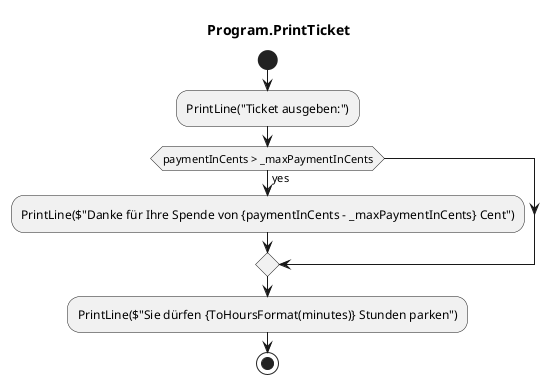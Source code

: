 @startuml Program.PrintTicket
title Program.PrintTicket
start
:PrintLine("Ticket ausgeben:");
if (paymentInCents > _maxPaymentInCents) then (yes)
    :PrintLine($"Danke für Ihre Spende von {paymentInCents - _maxPaymentInCents} Cent");
endif
:PrintLine($"Sie dürfen {ToHoursFormat(minutes)} Stunden parken");
stop
@enduml
